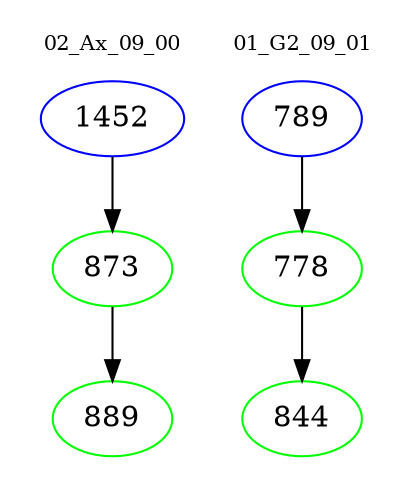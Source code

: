 digraph{
subgraph cluster_0 {
color = white
label = "02_Ax_09_00";
fontsize=10;
T0_1452 [label="1452", color="blue"]
T0_1452 -> T0_873 [color="black"]
T0_873 [label="873", color="green"]
T0_873 -> T0_889 [color="black"]
T0_889 [label="889", color="green"]
}
subgraph cluster_1 {
color = white
label = "01_G2_09_01";
fontsize=10;
T1_789 [label="789", color="blue"]
T1_789 -> T1_778 [color="black"]
T1_778 [label="778", color="green"]
T1_778 -> T1_844 [color="black"]
T1_844 [label="844", color="green"]
}
}
